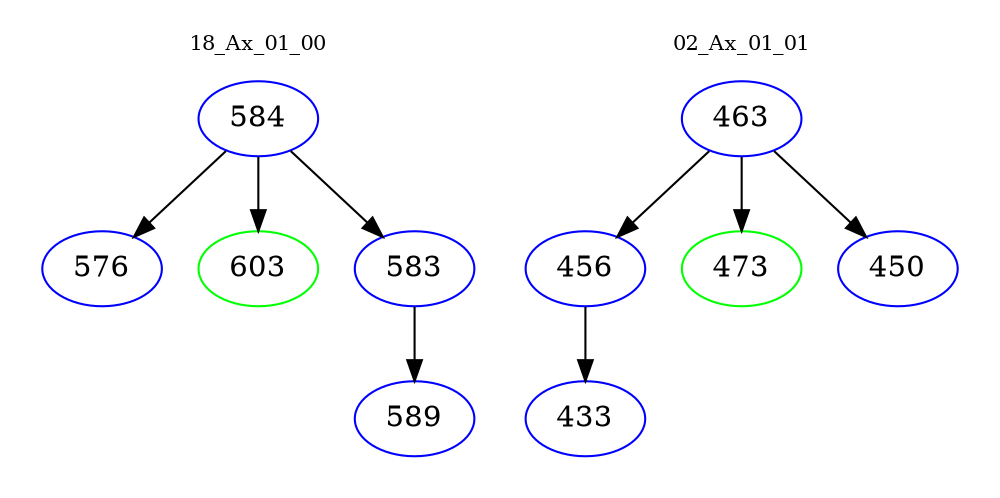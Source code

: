 digraph{
subgraph cluster_0 {
color = white
label = "18_Ax_01_00";
fontsize=10;
T0_584 [label="584", color="blue"]
T0_584 -> T0_576 [color="black"]
T0_576 [label="576", color="blue"]
T0_584 -> T0_603 [color="black"]
T0_603 [label="603", color="green"]
T0_584 -> T0_583 [color="black"]
T0_583 [label="583", color="blue"]
T0_583 -> T0_589 [color="black"]
T0_589 [label="589", color="blue"]
}
subgraph cluster_1 {
color = white
label = "02_Ax_01_01";
fontsize=10;
T1_463 [label="463", color="blue"]
T1_463 -> T1_456 [color="black"]
T1_456 [label="456", color="blue"]
T1_456 -> T1_433 [color="black"]
T1_433 [label="433", color="blue"]
T1_463 -> T1_473 [color="black"]
T1_473 [label="473", color="green"]
T1_463 -> T1_450 [color="black"]
T1_450 [label="450", color="blue"]
}
}
